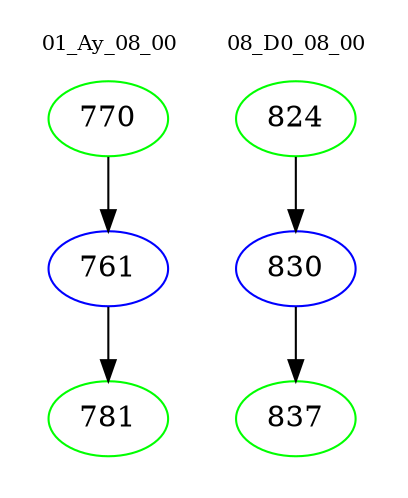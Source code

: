digraph{
subgraph cluster_0 {
color = white
label = "01_Ay_08_00";
fontsize=10;
T0_770 [label="770", color="green"]
T0_770 -> T0_761 [color="black"]
T0_761 [label="761", color="blue"]
T0_761 -> T0_781 [color="black"]
T0_781 [label="781", color="green"]
}
subgraph cluster_1 {
color = white
label = "08_D0_08_00";
fontsize=10;
T1_824 [label="824", color="green"]
T1_824 -> T1_830 [color="black"]
T1_830 [label="830", color="blue"]
T1_830 -> T1_837 [color="black"]
T1_837 [label="837", color="green"]
}
}
